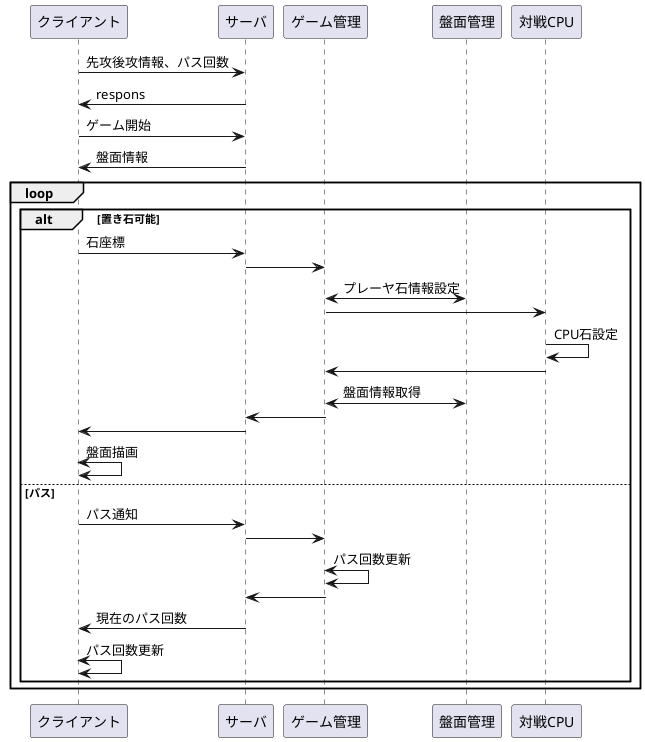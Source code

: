 @startuml ゲーム進行
participant クライアント as cl
participant サーバ as sv
participant ゲーム管理 as gm

cl -> sv : 先攻後攻情報、パス回数
sv -> cl : respons

cl -> sv : ゲーム開始
sv -> cl : 盤面情報

loop
    alt 置き石可能
        cl -> sv : 石座標
        sv -> gm
        gm <-> 盤面管理 : プレーヤ石情報設定
        gm -> 対戦CPU
        対戦CPU -> 対戦CPU : CPU石設定
        対戦CPU -> gm
        gm <-> 盤面管理 : 盤面情報取得
        gm -> sv
        sv -> cl
        cl <-> cl : 盤面描画
    else パス
        cl -> sv : パス通知
        sv -> gm
        gm <-> gm : パス回数更新
        gm -> sv
        sv -> cl : 現在のパス回数
        cl <-> cl : パス回数更新
    end
end
@enduml

@startuml 画面遷移
[*] --> 初期画面    
初期画面 --> 盤面画面 : ゲーム開始ボタン押下
盤面画面 --> 盤面画面
盤面画面 --> 勝敗画面 : 勝敗情報
勝敗画面 --> 初期画面 : もう一度プレイ
初期画面 --> [*]

初期画面 : 先攻後攻選択

盤面画面 : 石の数
盤面画面 : 降参ボタン
盤面画面 : (パスボタン)

勝敗画面 : 石の数
勝敗画面 : 勝敗メッセージ
@enduml